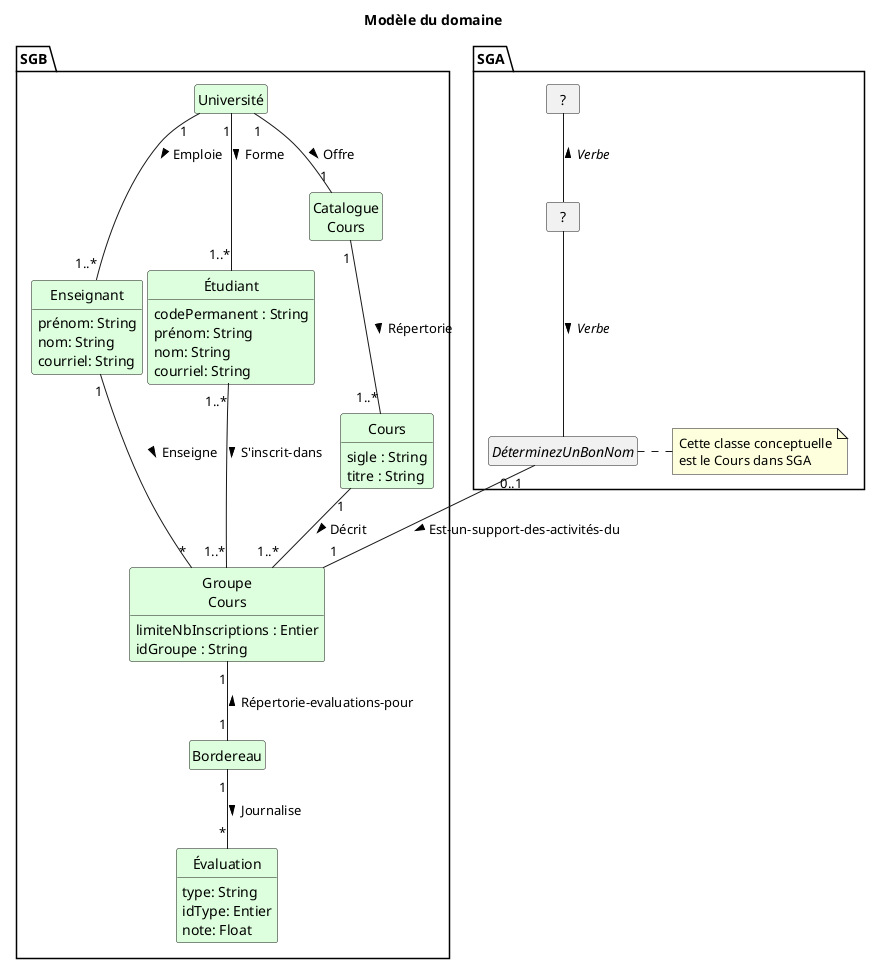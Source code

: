 @startuml MDD_SGB_SGA
skinparam style strictuml
skinparam backgroundcolor transparent
hide methods
hide empty members
'left to right direction
title Modèle du domaine

skinparam class {
  BackgroundColor<< SGB >> #ddffdd
}
hide stereotype

package SGB {
  class "Université" as U << SGB >> {}
  class "Enseignant" as En << SGB >> {
    prénom: String
    nom: String
    courriel: String
  }
  class "Étudiant" as Et << SGB >> {
    codePermanent : String
    prénom: String
    nom: String
    courriel: String
  }
  class "Cours" as Cours << SGB >> {
    sigle : String
    titre : String
  }
  class "Catalogue\nCours" as CatalogueCours << SGB >> {}
  class "Groupe\nCours" as GC << SGB >> {
    limiteNbInscriptions : Entier
    idGroupe : String
  }
  class "Bordereau" as Bord << SGB >> {}
  class "Évaluation" as Éval << SGB >> {
    type: String
    idType: Entier
    note: Float
  }
}


U "1" -- "1" CatalogueCours : Offre >
U "1" -- "1..*" Et : Forme >
U "1" -- "1..*" En : Emploie >
CatalogueCours "1" -- "1..*" Cours : Répertorie >
Cours "1" -- "1..*" GC : Décrit >
En "1" -- "*" GC : Enseigne >
Et "1..*" -- "1..*" GC : S'inscrit-dans >
GC "1" -- "1" Bord : Répertorie-evaluations-pour <
Bord "1" -- "*" Éval : Journalise >

' début de SGA
package SGA {
  ' Le concept de "Cours" dans SGA n'est pas un groupe-cours
  class "//DéterminezUnBonNom//" as CoursSGA
  note right
    Cette classe conceptuelle
    est le Cours dans SGA
  end note
  ' d'autres classes conceptuelles pour SGA
  class "   ?   " as X
  class "   ?   " as Y
  CoursSGA "0..1" -- "1" GC : Est-un-support-des-activités-du >
  X -u- Y : //Verbe// >
  CoursSGA -u- X : //Verbe// <
}
@enduml
